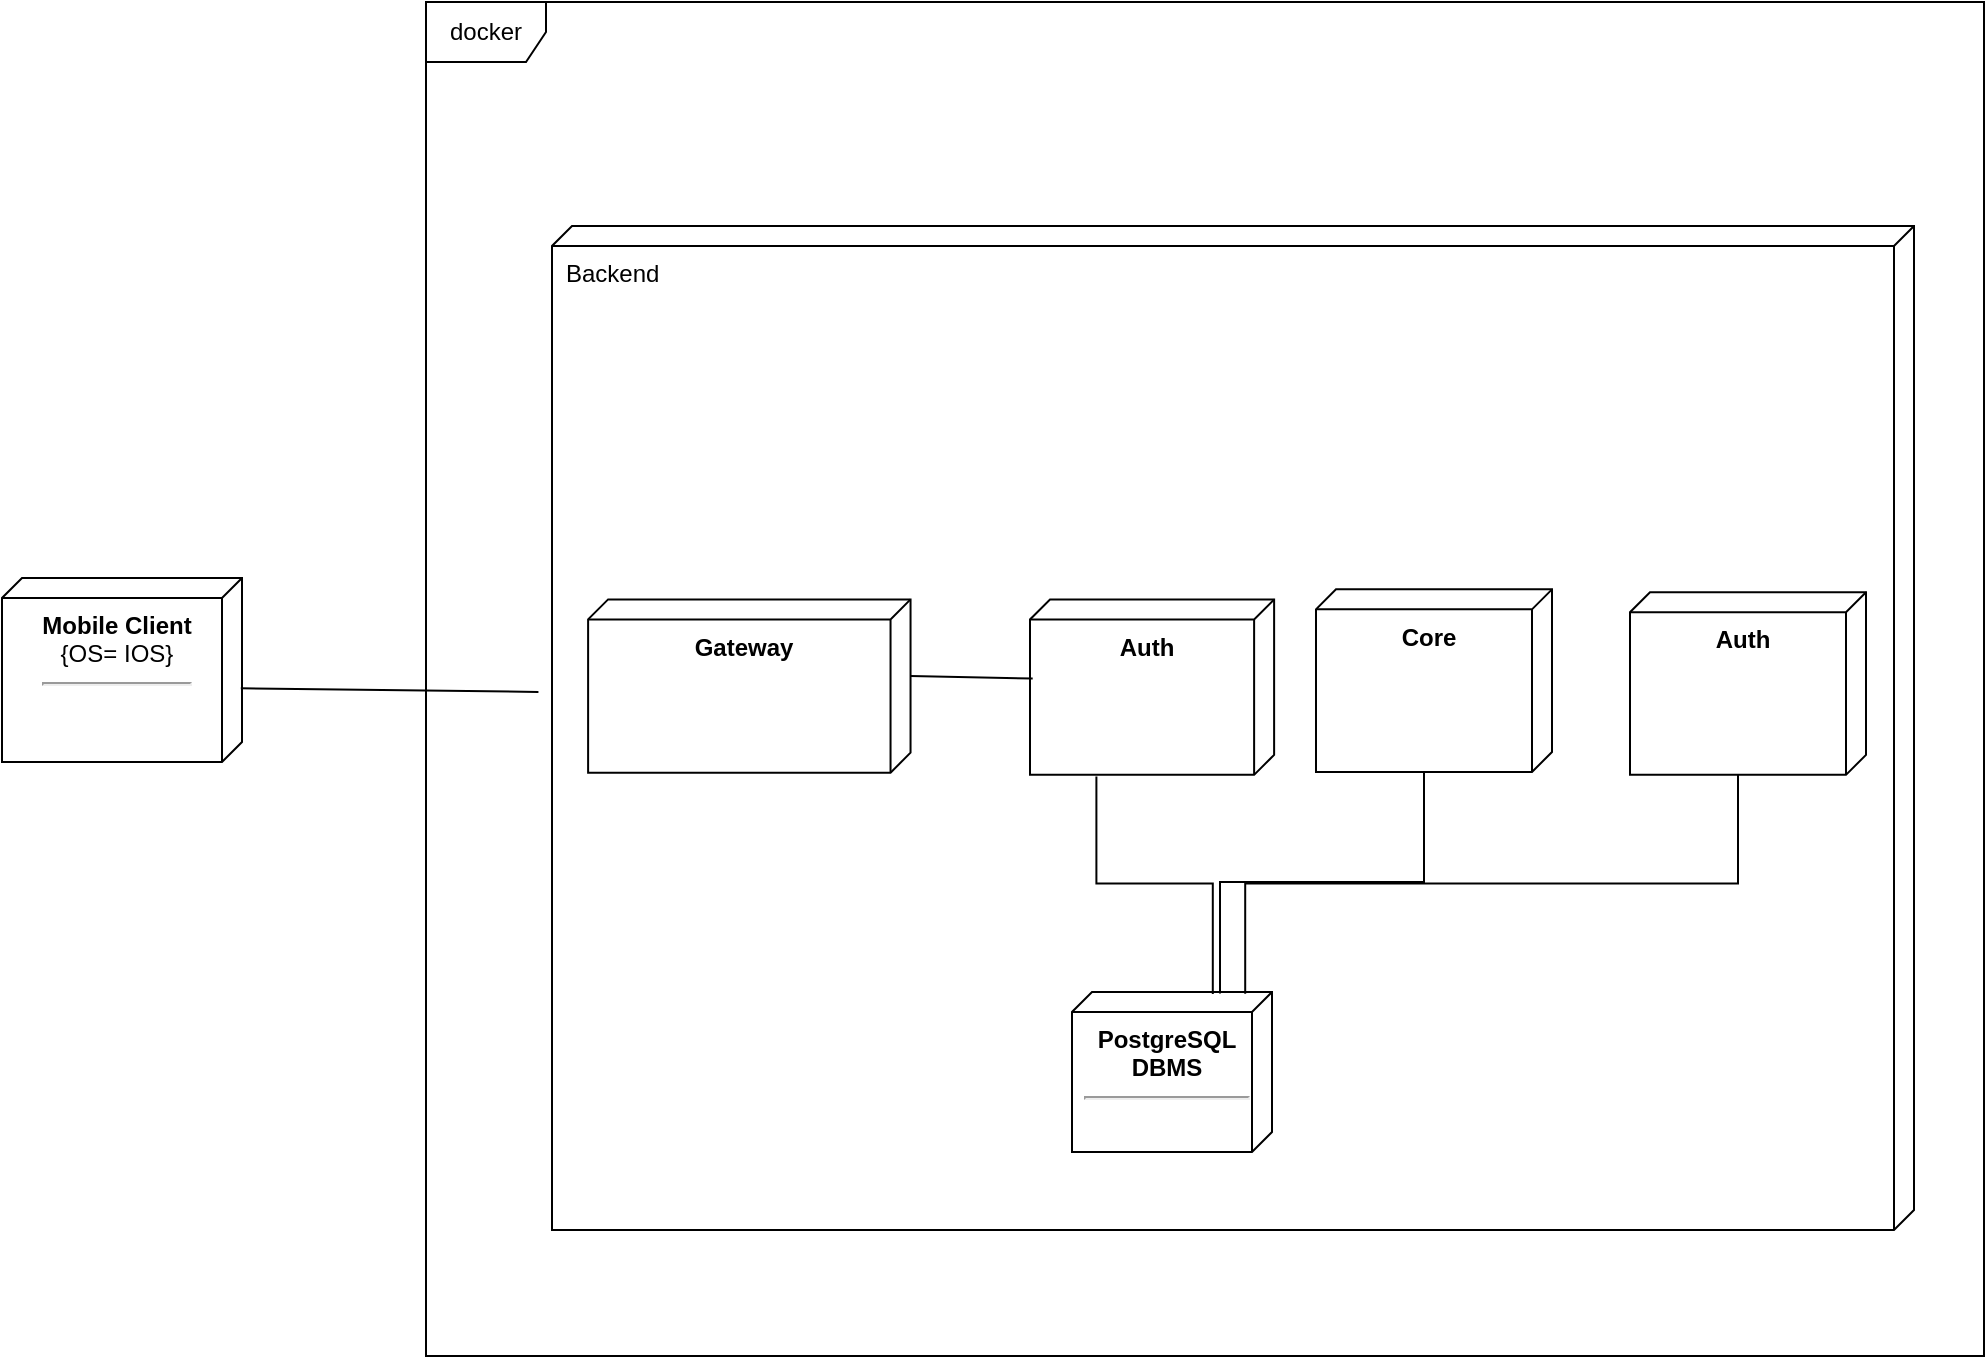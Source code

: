<mxfile version="24.7.17">
  <diagram name="Страница — 1" id="5MHNgdMcE-mXWKHavPoI">
    <mxGraphModel dx="1500" dy="899" grid="0" gridSize="10" guides="1" tooltips="1" connect="1" arrows="1" fold="1" page="0" pageScale="1" pageWidth="827" pageHeight="1169" math="0" shadow="0">
      <root>
        <mxCell id="0" />
        <mxCell id="1" parent="0" />
        <mxCell id="DXA92RJP-HY16_YkA-6b-1" value="Backend" style="verticalAlign=top;align=left;shape=cube;size=10;direction=south;fontStyle=0;html=1;boundedLbl=1;spacingLeft=5;whiteSpace=wrap;" parent="1" vertex="1">
          <mxGeometry x="390" y="146" width="681" height="502" as="geometry" />
        </mxCell>
        <mxCell id="DXA92RJP-HY16_YkA-6b-2" value="&lt;b&gt;PostgreSQL DBMS&lt;/b&gt;&lt;div&gt;&lt;hr&gt;&lt;br&gt;&lt;/div&gt;" style="verticalAlign=top;align=center;shape=cube;size=10;direction=south;html=1;boundedLbl=1;spacingLeft=5;whiteSpace=wrap;" parent="DXA92RJP-HY16_YkA-6b-1" vertex="1">
          <mxGeometry width="100" height="80" relative="1" as="geometry">
            <mxPoint x="260" y="383" as="offset" />
          </mxGeometry>
        </mxCell>
        <mxCell id="DXA92RJP-HY16_YkA-6b-5" value="&lt;b&gt;Gateway&lt;/b&gt;" style="verticalAlign=top;align=center;shape=cube;size=10;direction=south;html=1;boundedLbl=1;spacingLeft=5;whiteSpace=wrap;" parent="DXA92RJP-HY16_YkA-6b-1" vertex="1">
          <mxGeometry x="18.055" y="186.707" width="161.217" height="86.639" as="geometry" />
        </mxCell>
        <mxCell id="DXA92RJP-HY16_YkA-6b-6" value="&lt;b&gt;Auth&lt;/b&gt;" style="verticalAlign=top;align=center;shape=cube;size=10;direction=south;html=1;boundedLbl=1;spacingLeft=5;whiteSpace=wrap;" parent="DXA92RJP-HY16_YkA-6b-1" vertex="1">
          <mxGeometry x="239" y="186.71" width="122.06" height="87.72" as="geometry" />
        </mxCell>
        <mxCell id="DXA92RJP-HY16_YkA-6b-16" value="" style="endArrow=none;html=1;rounded=0;entryX=1.01;entryY=0.728;entryDx=0;entryDy=0;entryPerimeter=0;exitX=0.013;exitY=0.296;exitDx=0;exitDy=0;exitPerimeter=0;edgeStyle=orthogonalEdgeStyle;" parent="DXA92RJP-HY16_YkA-6b-1" source="DXA92RJP-HY16_YkA-6b-2" target="DXA92RJP-HY16_YkA-6b-6" edge="1">
          <mxGeometry width="50" height="50" relative="1" as="geometry">
            <mxPoint x="-69.648" y="143.866" as="sourcePoint" />
            <mxPoint x="59.33" y="67.341" as="targetPoint" />
          </mxGeometry>
        </mxCell>
        <mxCell id="DXA92RJP-HY16_YkA-6b-19" value="&lt;b&gt;Core&lt;/b&gt;" style="verticalAlign=top;align=center;shape=cube;size=10;direction=south;html=1;boundedLbl=1;spacingLeft=5;whiteSpace=wrap;" parent="DXA92RJP-HY16_YkA-6b-1" vertex="1">
          <mxGeometry x="382" y="181.67" width="118" height="91.33" as="geometry" />
        </mxCell>
        <mxCell id="DXA92RJP-HY16_YkA-6b-20" value="" style="endArrow=none;html=1;rounded=0;entryX=0;entryY=0;entryDx=91.33;entryDy=64;entryPerimeter=0;exitX=0.01;exitY=0.26;exitDx=0;exitDy=0;exitPerimeter=0;edgeStyle=orthogonalEdgeStyle;" parent="DXA92RJP-HY16_YkA-6b-1" source="DXA92RJP-HY16_YkA-6b-2" target="DXA92RJP-HY16_YkA-6b-19" edge="1">
          <mxGeometry width="50" height="50" relative="1" as="geometry">
            <mxPoint x="288.996" y="123.071" as="sourcePoint" />
            <mxPoint x="360.529" y="42.103" as="targetPoint" />
          </mxGeometry>
        </mxCell>
        <mxCell id="9zpsdFi_jnxNL9avtkRA-3" value="" style="endArrow=none;html=1;rounded=0;entryX=0.451;entryY=0.989;entryDx=0;entryDy=0;entryPerimeter=0;exitX=0;exitY=0;exitDx=38.32;exitDy=0;exitPerimeter=0;" edge="1" parent="DXA92RJP-HY16_YkA-6b-1" source="DXA92RJP-HY16_YkA-6b-5" target="DXA92RJP-HY16_YkA-6b-6">
          <mxGeometry width="50" height="50" relative="1" as="geometry">
            <mxPoint x="104.769" y="183.963" as="sourcePoint" />
            <mxPoint x="162.974" y="131.996" as="targetPoint" />
          </mxGeometry>
        </mxCell>
        <mxCell id="9zpsdFi_jnxNL9avtkRA-4" value="&lt;b&gt;Auth&lt;/b&gt;" style="verticalAlign=top;align=center;shape=cube;size=10;direction=south;html=1;boundedLbl=1;spacingLeft=5;whiteSpace=wrap;" vertex="1" parent="DXA92RJP-HY16_YkA-6b-1">
          <mxGeometry x="539" y="183.1" width="118" height="91.33" as="geometry" />
        </mxCell>
        <mxCell id="9zpsdFi_jnxNL9avtkRA-5" value="" style="endArrow=none;html=1;rounded=0;exitX=0.011;exitY=0.134;exitDx=0;exitDy=0;exitPerimeter=0;entryX=0;entryY=0;entryDx=91.33;entryDy=64;entryPerimeter=0;edgeStyle=orthogonalEdgeStyle;" edge="1" parent="DXA92RJP-HY16_YkA-6b-1" source="DXA92RJP-HY16_YkA-6b-2" target="9zpsdFi_jnxNL9avtkRA-4">
          <mxGeometry width="50" height="50" relative="1" as="geometry">
            <mxPoint x="100" y="172" as="sourcePoint" />
            <mxPoint x="150" y="122" as="targetPoint" />
          </mxGeometry>
        </mxCell>
        <mxCell id="DXA92RJP-HY16_YkA-6b-4" value="&lt;b&gt;Mobile Client&lt;/b&gt;&lt;div&gt;{OS= IOS}&lt;/div&gt;&lt;div&gt;&lt;hr&gt;&lt;div&gt;&lt;br&gt;&lt;/div&gt;&lt;/div&gt;" style="verticalAlign=top;align=center;shape=cube;size=10;direction=south;html=1;boundedLbl=1;spacingLeft=5;whiteSpace=wrap;" parent="1" vertex="1">
          <mxGeometry x="115" y="322" width="120" height="92" as="geometry" />
        </mxCell>
        <mxCell id="DXA92RJP-HY16_YkA-6b-12" value="" style="endArrow=none;html=1;rounded=0;entryX=0.599;entryY=0.005;entryDx=0;entryDy=0;entryPerimeter=0;exitX=0;exitY=0;exitDx=46.234;exitDy=186.045;exitPerimeter=0;" parent="1" source="DXA92RJP-HY16_YkA-6b-5" target="DXA92RJP-HY16_YkA-6b-4" edge="1">
          <mxGeometry width="50" height="50" relative="1" as="geometry">
            <mxPoint x="140.366" y="466.392" as="sourcePoint" />
            <mxPoint x="437" y="401" as="targetPoint" />
          </mxGeometry>
        </mxCell>
        <mxCell id="9zpsdFi_jnxNL9avtkRA-1" value="docker" style="shape=umlFrame;whiteSpace=wrap;html=1;pointerEvents=0;" vertex="1" parent="1">
          <mxGeometry x="327" y="34" width="779" height="677" as="geometry" />
        </mxCell>
      </root>
    </mxGraphModel>
  </diagram>
</mxfile>

